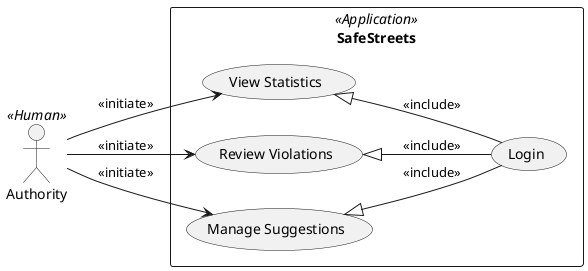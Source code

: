 @startuml rasd_use_case_diagram_authority
left to right direction
skinparam Shadowing false

:Authority: <<Human>>
:SafeStreets: <<Application>>

rectangle SafeStreets{
    (Login)
    (View Statistics) <|-- (Login) : <<include>>
    (Review Violations) <|-- (Login) : <<include>>
    (Manage Suggestions) <|-- (Login) : <<include>>
}

:Authority: --> (View Statistics) : <<initiate>>
:Authority: --> (Review Violations) : <<initiate>>
:Authority: --> (Manage Suggestions): <<initiate>>

@enduml